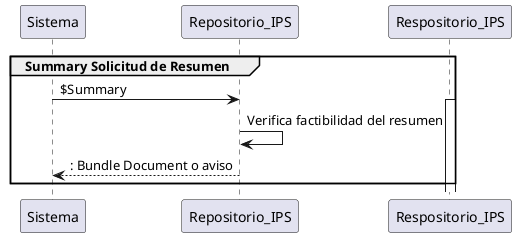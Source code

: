 @startuml name

group Summary Solicitud de Resumen
Sistema -> Repositorio_IPS : $Summary
activate Respositorio_IPS
Repositorio_IPS -> Repositorio_IPS : Verifica factibilidad del resumen
return : Bundle Document o aviso
deactivate Repositorio_IPS
end

@enduml